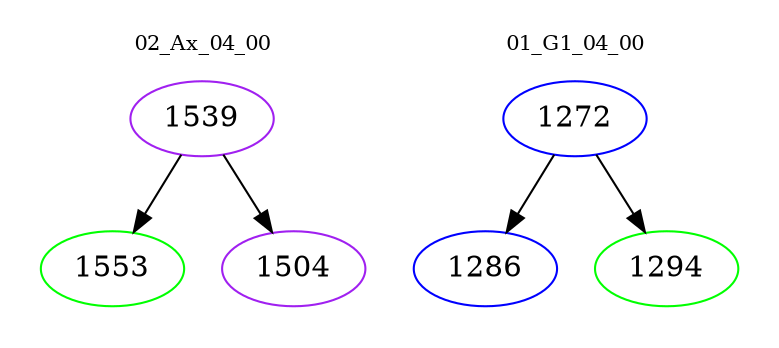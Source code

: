 digraph{
subgraph cluster_0 {
color = white
label = "02_Ax_04_00";
fontsize=10;
T0_1539 [label="1539", color="purple"]
T0_1539 -> T0_1553 [color="black"]
T0_1553 [label="1553", color="green"]
T0_1539 -> T0_1504 [color="black"]
T0_1504 [label="1504", color="purple"]
}
subgraph cluster_1 {
color = white
label = "01_G1_04_00";
fontsize=10;
T1_1272 [label="1272", color="blue"]
T1_1272 -> T1_1286 [color="black"]
T1_1286 [label="1286", color="blue"]
T1_1272 -> T1_1294 [color="black"]
T1_1294 [label="1294", color="green"]
}
}
